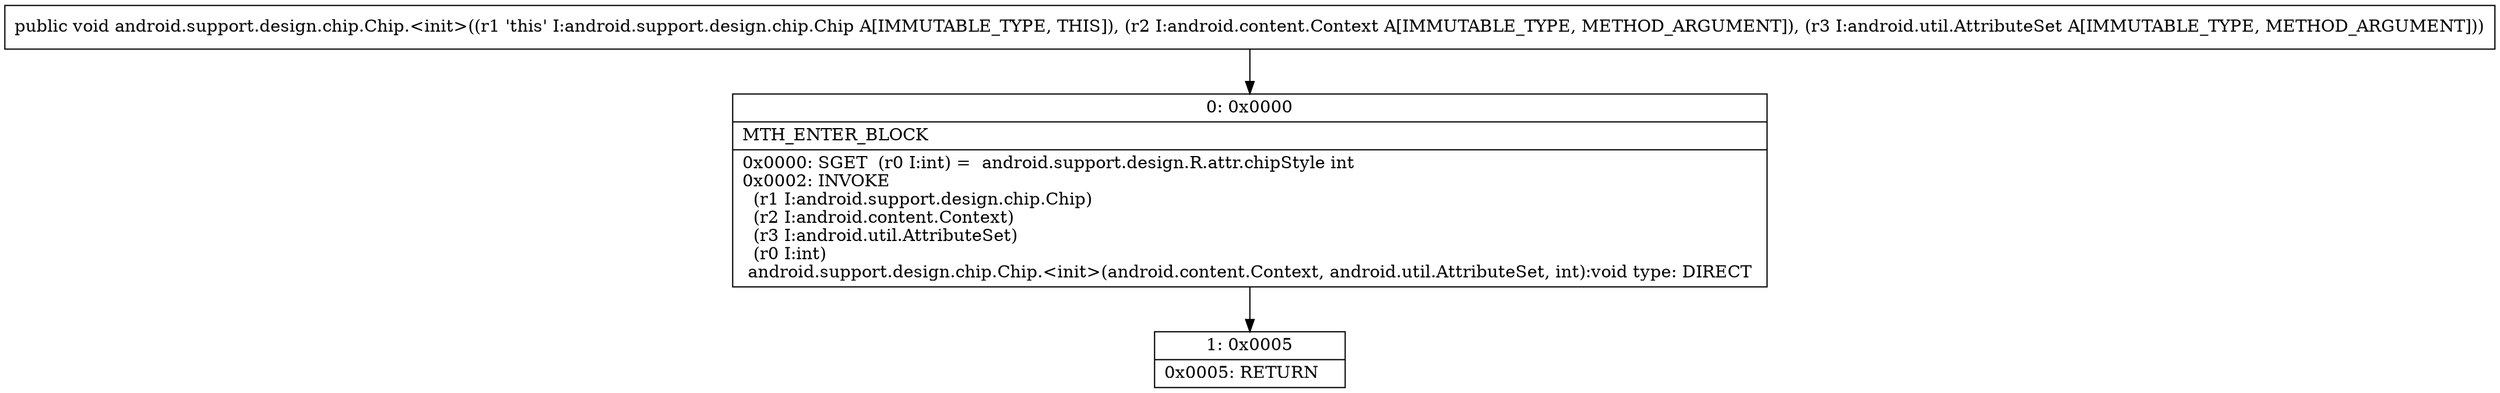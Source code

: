 digraph "CFG forandroid.support.design.chip.Chip.\<init\>(Landroid\/content\/Context;Landroid\/util\/AttributeSet;)V" {
Node_0 [shape=record,label="{0\:\ 0x0000|MTH_ENTER_BLOCK\l|0x0000: SGET  (r0 I:int) =  android.support.design.R.attr.chipStyle int \l0x0002: INVOKE  \l  (r1 I:android.support.design.chip.Chip)\l  (r2 I:android.content.Context)\l  (r3 I:android.util.AttributeSet)\l  (r0 I:int)\l android.support.design.chip.Chip.\<init\>(android.content.Context, android.util.AttributeSet, int):void type: DIRECT \l}"];
Node_1 [shape=record,label="{1\:\ 0x0005|0x0005: RETURN   \l}"];
MethodNode[shape=record,label="{public void android.support.design.chip.Chip.\<init\>((r1 'this' I:android.support.design.chip.Chip A[IMMUTABLE_TYPE, THIS]), (r2 I:android.content.Context A[IMMUTABLE_TYPE, METHOD_ARGUMENT]), (r3 I:android.util.AttributeSet A[IMMUTABLE_TYPE, METHOD_ARGUMENT])) }"];
MethodNode -> Node_0;
Node_0 -> Node_1;
}

